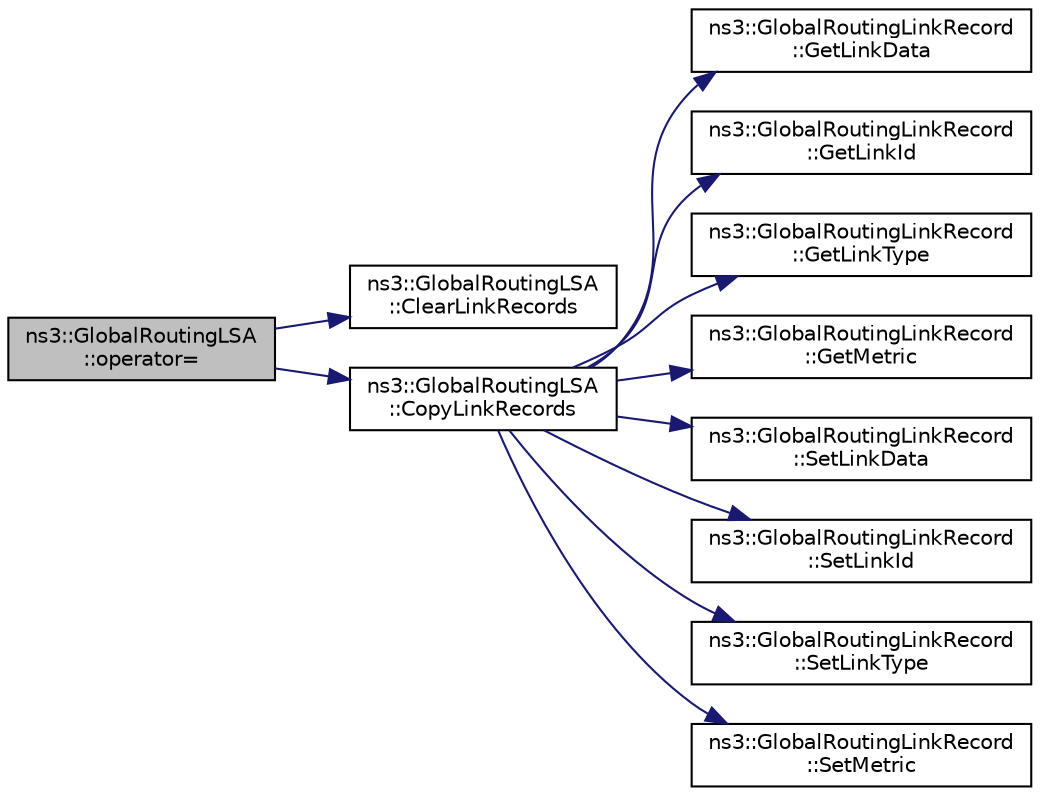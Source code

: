 digraph "ns3::GlobalRoutingLSA::operator="
{
 // LATEX_PDF_SIZE
  edge [fontname="Helvetica",fontsize="10",labelfontname="Helvetica",labelfontsize="10"];
  node [fontname="Helvetica",fontsize="10",shape=record];
  rankdir="LR";
  Node1 [label="ns3::GlobalRoutingLSA\l::operator=",height=0.2,width=0.4,color="black", fillcolor="grey75", style="filled", fontcolor="black",tooltip="Assignment operator for a Global Routing Link State Advertisement."];
  Node1 -> Node2 [color="midnightblue",fontsize="10",style="solid",fontname="Helvetica"];
  Node2 [label="ns3::GlobalRoutingLSA\l::ClearLinkRecords",height=0.2,width=0.4,color="black", fillcolor="white", style="filled",URL="$classns3_1_1_global_routing_l_s_a.html#ab4ffe9bd37e80cba4f45025ec791bf41",tooltip="Release all of the Global Routing Link Records present in the Global Routing Link State Advertisement..."];
  Node1 -> Node3 [color="midnightblue",fontsize="10",style="solid",fontname="Helvetica"];
  Node3 [label="ns3::GlobalRoutingLSA\l::CopyLinkRecords",height=0.2,width=0.4,color="black", fillcolor="white", style="filled",URL="$classns3_1_1_global_routing_l_s_a.html#ad8775b6edb27265dd462db55cf147c51",tooltip="Copy any Global Routing Link Records in a given Global Routing Link State Advertisement to the curren..."];
  Node3 -> Node4 [color="midnightblue",fontsize="10",style="solid",fontname="Helvetica"];
  Node4 [label="ns3::GlobalRoutingLinkRecord\l::GetLinkData",height=0.2,width=0.4,color="black", fillcolor="white", style="filled",URL="$classns3_1_1_global_routing_link_record.html#ae329213648a513bef41aca9efe8c951a",tooltip="Get the Link Data field of the Global Routing Link Record."];
  Node3 -> Node5 [color="midnightblue",fontsize="10",style="solid",fontname="Helvetica"];
  Node5 [label="ns3::GlobalRoutingLinkRecord\l::GetLinkId",height=0.2,width=0.4,color="black", fillcolor="white", style="filled",URL="$classns3_1_1_global_routing_link_record.html#ab56e5ee06ec3c740bf94795d50823c85",tooltip="Get the Link ID field of the Global Routing Link Record."];
  Node3 -> Node6 [color="midnightblue",fontsize="10",style="solid",fontname="Helvetica"];
  Node6 [label="ns3::GlobalRoutingLinkRecord\l::GetLinkType",height=0.2,width=0.4,color="black", fillcolor="white", style="filled",URL="$classns3_1_1_global_routing_link_record.html#a7160442a4e6dcbbe4508b2a14ac502d4",tooltip="Get the Link Type field of the Global Routing Link Record."];
  Node3 -> Node7 [color="midnightblue",fontsize="10",style="solid",fontname="Helvetica"];
  Node7 [label="ns3::GlobalRoutingLinkRecord\l::GetMetric",height=0.2,width=0.4,color="black", fillcolor="white", style="filled",URL="$classns3_1_1_global_routing_link_record.html#a03caf9027a31e85f13e4db1dda515b26",tooltip="Get the Metric Data field of the Global Routing Link Record."];
  Node3 -> Node8 [color="midnightblue",fontsize="10",style="solid",fontname="Helvetica"];
  Node8 [label="ns3::GlobalRoutingLinkRecord\l::SetLinkData",height=0.2,width=0.4,color="black", fillcolor="white", style="filled",URL="$classns3_1_1_global_routing_link_record.html#a8d5328f737fc9b8a744a5cd2d0cc6434",tooltip="Set the Link Data field of the Global Routing Link Record."];
  Node3 -> Node9 [color="midnightblue",fontsize="10",style="solid",fontname="Helvetica"];
  Node9 [label="ns3::GlobalRoutingLinkRecord\l::SetLinkId",height=0.2,width=0.4,color="black", fillcolor="white", style="filled",URL="$classns3_1_1_global_routing_link_record.html#a479e71adaa550c4d9d2e100edb642651",tooltip="Set the Link ID field of the Global Routing Link Record."];
  Node3 -> Node10 [color="midnightblue",fontsize="10",style="solid",fontname="Helvetica"];
  Node10 [label="ns3::GlobalRoutingLinkRecord\l::SetLinkType",height=0.2,width=0.4,color="black", fillcolor="white", style="filled",URL="$classns3_1_1_global_routing_link_record.html#af848628baf0e27699d057d06114a01f6",tooltip="Set the Link Type field of the Global Routing Link Record."];
  Node3 -> Node11 [color="midnightblue",fontsize="10",style="solid",fontname="Helvetica"];
  Node11 [label="ns3::GlobalRoutingLinkRecord\l::SetMetric",height=0.2,width=0.4,color="black", fillcolor="white", style="filled",URL="$classns3_1_1_global_routing_link_record.html#a336b65b7fee309ef50ccfd962d4c04e8",tooltip="Set the Metric Data field of the Global Routing Link Record."];
}
